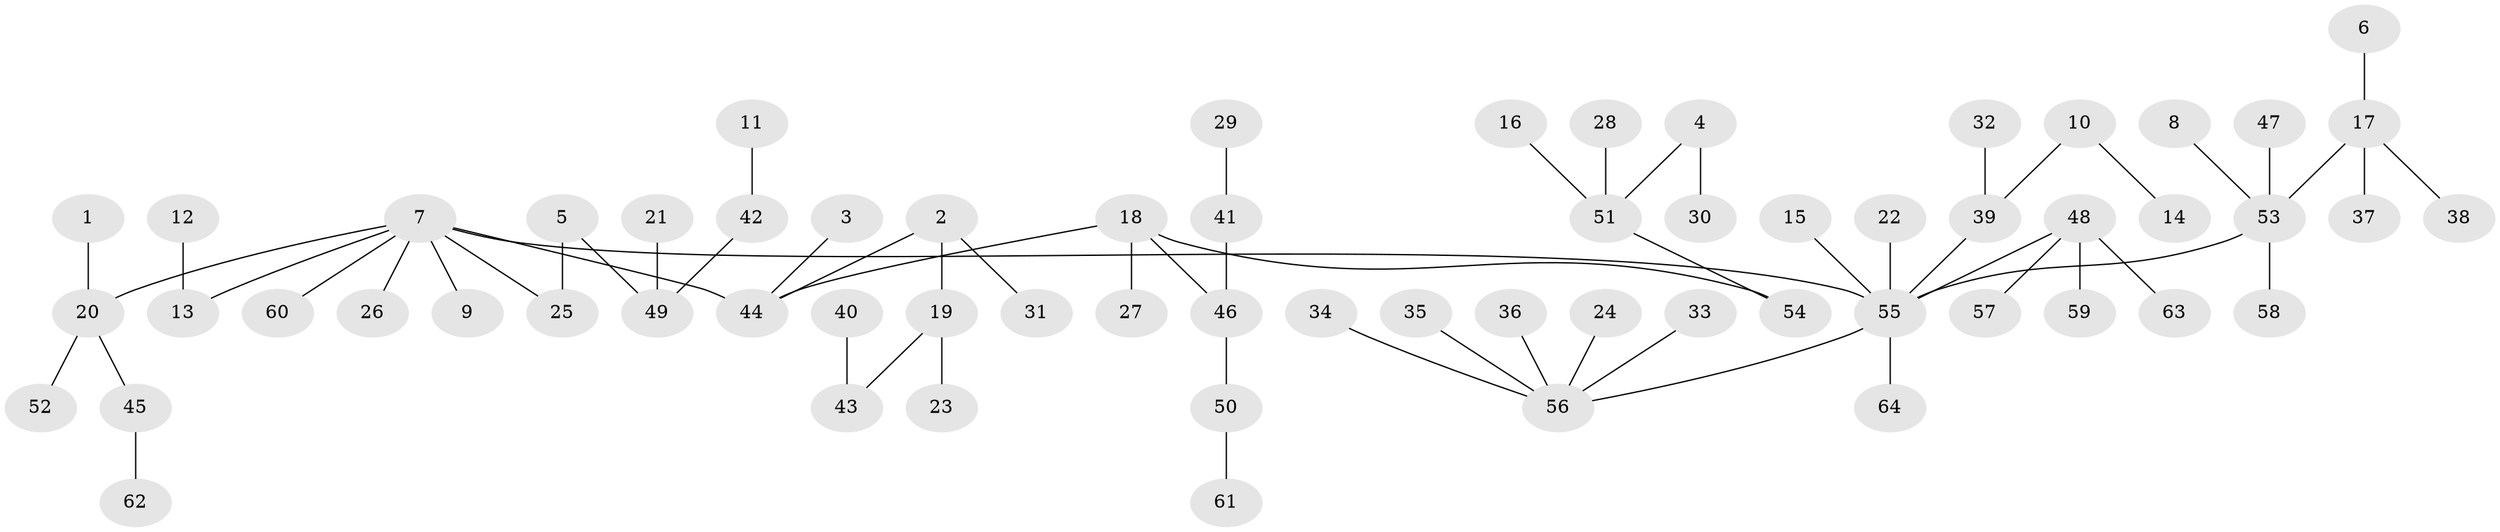 // original degree distribution, {10: 0.007874015748031496, 6: 0.023622047244094488, 4: 0.06299212598425197, 5: 0.023622047244094488, 2: 0.2755905511811024, 3: 0.11811023622047244, 1: 0.4881889763779528}
// Generated by graph-tools (version 1.1) at 2025/50/03/09/25 03:50:20]
// undirected, 64 vertices, 63 edges
graph export_dot {
graph [start="1"]
  node [color=gray90,style=filled];
  1;
  2;
  3;
  4;
  5;
  6;
  7;
  8;
  9;
  10;
  11;
  12;
  13;
  14;
  15;
  16;
  17;
  18;
  19;
  20;
  21;
  22;
  23;
  24;
  25;
  26;
  27;
  28;
  29;
  30;
  31;
  32;
  33;
  34;
  35;
  36;
  37;
  38;
  39;
  40;
  41;
  42;
  43;
  44;
  45;
  46;
  47;
  48;
  49;
  50;
  51;
  52;
  53;
  54;
  55;
  56;
  57;
  58;
  59;
  60;
  61;
  62;
  63;
  64;
  1 -- 20 [weight=1.0];
  2 -- 19 [weight=1.0];
  2 -- 31 [weight=1.0];
  2 -- 44 [weight=1.0];
  3 -- 44 [weight=1.0];
  4 -- 30 [weight=1.0];
  4 -- 51 [weight=1.0];
  5 -- 25 [weight=1.0];
  5 -- 49 [weight=1.0];
  6 -- 17 [weight=1.0];
  7 -- 9 [weight=1.0];
  7 -- 13 [weight=1.0];
  7 -- 20 [weight=1.0];
  7 -- 25 [weight=1.0];
  7 -- 26 [weight=1.0];
  7 -- 44 [weight=1.0];
  7 -- 55 [weight=1.0];
  7 -- 60 [weight=1.0];
  8 -- 53 [weight=1.0];
  10 -- 14 [weight=1.0];
  10 -- 39 [weight=1.0];
  11 -- 42 [weight=1.0];
  12 -- 13 [weight=1.0];
  15 -- 55 [weight=1.0];
  16 -- 51 [weight=1.0];
  17 -- 37 [weight=1.0];
  17 -- 38 [weight=1.0];
  17 -- 53 [weight=1.0];
  18 -- 27 [weight=1.0];
  18 -- 44 [weight=1.0];
  18 -- 46 [weight=1.0];
  18 -- 54 [weight=1.0];
  19 -- 23 [weight=1.0];
  19 -- 43 [weight=1.0];
  20 -- 45 [weight=1.0];
  20 -- 52 [weight=1.0];
  21 -- 49 [weight=1.0];
  22 -- 55 [weight=1.0];
  24 -- 56 [weight=1.0];
  28 -- 51 [weight=1.0];
  29 -- 41 [weight=1.0];
  32 -- 39 [weight=1.0];
  33 -- 56 [weight=1.0];
  34 -- 56 [weight=1.0];
  35 -- 56 [weight=1.0];
  36 -- 56 [weight=1.0];
  39 -- 55 [weight=1.0];
  40 -- 43 [weight=1.0];
  41 -- 46 [weight=1.0];
  42 -- 49 [weight=1.0];
  45 -- 62 [weight=1.0];
  46 -- 50 [weight=1.0];
  47 -- 53 [weight=1.0];
  48 -- 55 [weight=1.0];
  48 -- 57 [weight=1.0];
  48 -- 59 [weight=1.0];
  48 -- 63 [weight=1.0];
  50 -- 61 [weight=1.0];
  51 -- 54 [weight=1.0];
  53 -- 55 [weight=1.0];
  53 -- 58 [weight=1.0];
  55 -- 56 [weight=1.0];
  55 -- 64 [weight=1.0];
}
